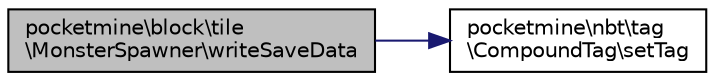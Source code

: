 digraph "pocketmine\block\tile\MonsterSpawner\writeSaveData"
{
 // INTERACTIVE_SVG=YES
 // LATEX_PDF_SIZE
  edge [fontname="Helvetica",fontsize="10",labelfontname="Helvetica",labelfontsize="10"];
  node [fontname="Helvetica",fontsize="10",shape=record];
  rankdir="LR";
  Node1 [label="pocketmine\\block\\tile\l\\MonsterSpawner\\writeSaveData",height=0.2,width=0.4,color="black", fillcolor="grey75", style="filled", fontcolor="black",tooltip=" "];
  Node1 -> Node2 [color="midnightblue",fontsize="10",style="solid",fontname="Helvetica"];
  Node2 [label="pocketmine\\nbt\\tag\l\\CompoundTag\\setTag",height=0.2,width=0.4,color="black", fillcolor="white", style="filled",URL="$de/d67/classpocketmine_1_1nbt_1_1tag_1_1_compound_tag.html#a69f8ea4b1a4c873d848da47c155845f6",tooltip=" "];
}
